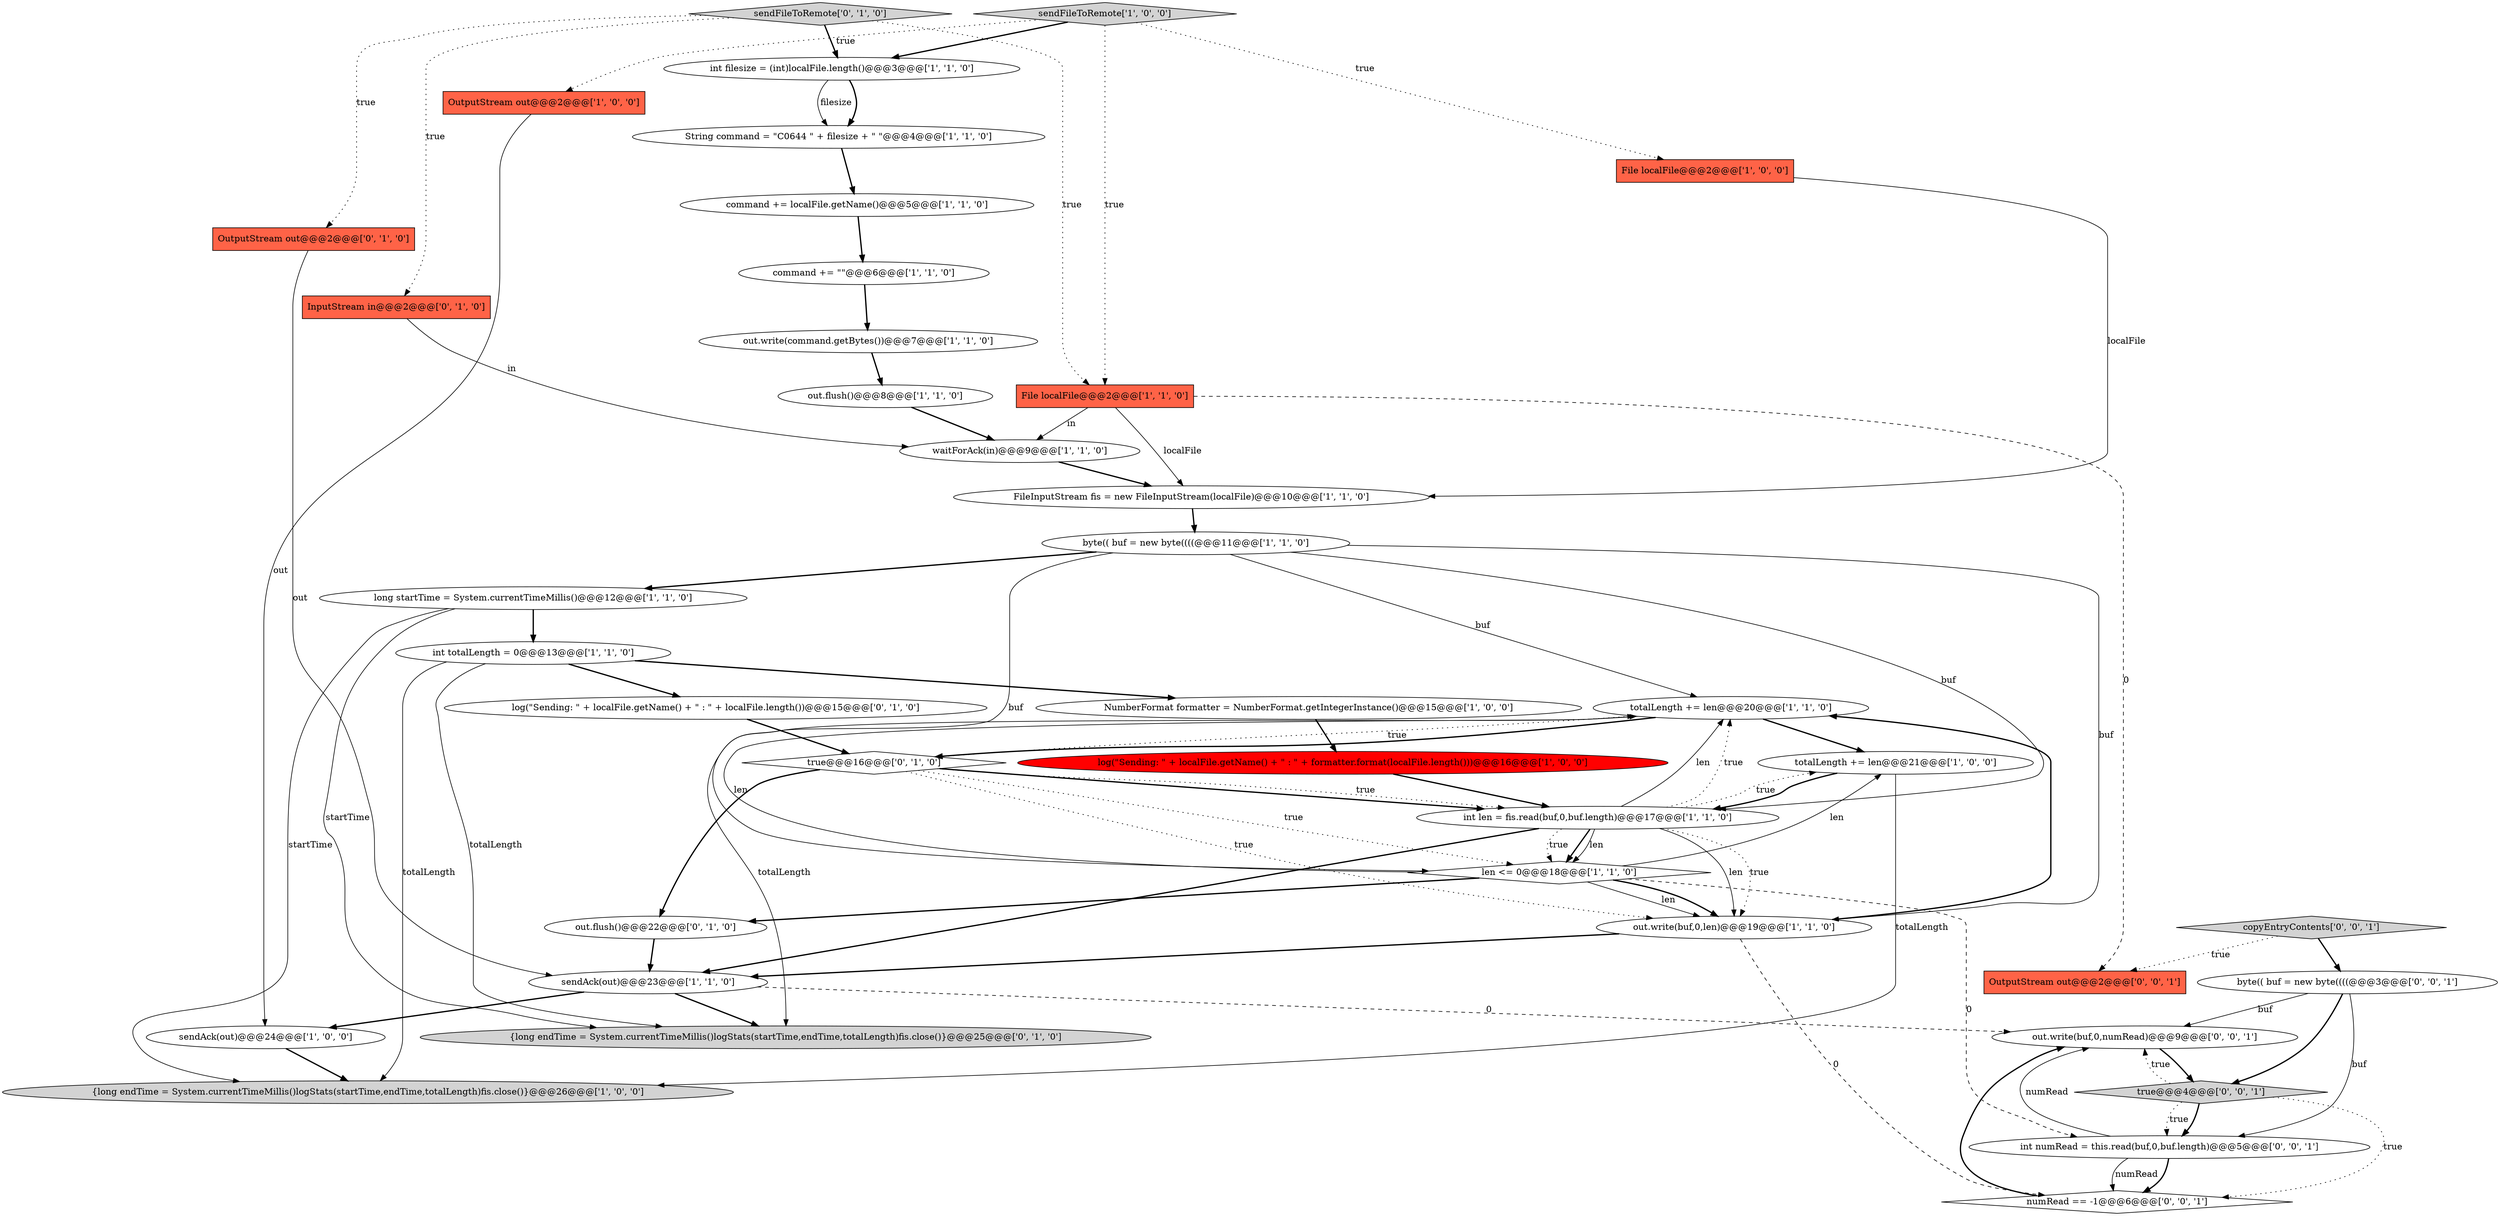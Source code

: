 digraph {
14 [style = filled, label = "totalLength += len@@@20@@@['1', '1', '0']", fillcolor = white, shape = ellipse image = "AAA0AAABBB1BBB"];
36 [style = filled, label = "numRead == -1@@@6@@@['0', '0', '1']", fillcolor = white, shape = diamond image = "AAA0AAABBB3BBB"];
15 [style = filled, label = "out.write(command.getBytes())@@@7@@@['1', '1', '0']", fillcolor = white, shape = ellipse image = "AAA0AAABBB1BBB"];
27 [style = filled, label = "OutputStream out@@@2@@@['0', '1', '0']", fillcolor = tomato, shape = box image = "AAA0AAABBB2BBB"];
10 [style = filled, label = "FileInputStream fis = new FileInputStream(localFile)@@@10@@@['1', '1', '0']", fillcolor = white, shape = ellipse image = "AAA0AAABBB1BBB"];
26 [style = filled, label = "{long endTime = System.currentTimeMillis()logStats(startTime,endTime,totalLength)fis.close()}@@@25@@@['0', '1', '0']", fillcolor = lightgray, shape = ellipse image = "AAA0AAABBB2BBB"];
21 [style = filled, label = "out.write(buf,0,len)@@@19@@@['1', '1', '0']", fillcolor = white, shape = ellipse image = "AAA0AAABBB1BBB"];
5 [style = filled, label = "sendAck(out)@@@24@@@['1', '0', '0']", fillcolor = white, shape = ellipse image = "AAA0AAABBB1BBB"];
9 [style = filled, label = "int len = fis.read(buf,0,buf.length)@@@17@@@['1', '1', '0']", fillcolor = white, shape = ellipse image = "AAA0AAABBB1BBB"];
2 [style = filled, label = "File localFile@@@2@@@['1', '0', '0']", fillcolor = tomato, shape = box image = "AAA0AAABBB1BBB"];
0 [style = filled, label = "OutputStream out@@@2@@@['1', '0', '0']", fillcolor = tomato, shape = box image = "AAA0AAABBB1BBB"];
11 [style = filled, label = "String command = \"C0644 \" + filesize + \" \"@@@4@@@['1', '1', '0']", fillcolor = white, shape = ellipse image = "AAA0AAABBB1BBB"];
13 [style = filled, label = "command += \"\"@@@6@@@['1', '1', '0']", fillcolor = white, shape = ellipse image = "AAA0AAABBB1BBB"];
32 [style = filled, label = "out.write(buf,0,numRead)@@@9@@@['0', '0', '1']", fillcolor = white, shape = ellipse image = "AAA0AAABBB3BBB"];
37 [style = filled, label = "byte(( buf = new byte((((@@@3@@@['0', '0', '1']", fillcolor = white, shape = ellipse image = "AAA0AAABBB3BBB"];
23 [style = filled, label = "waitForAck(in)@@@9@@@['1', '1', '0']", fillcolor = white, shape = ellipse image = "AAA0AAABBB1BBB"];
38 [style = filled, label = "OutputStream out@@@2@@@['0', '0', '1']", fillcolor = tomato, shape = box image = "AAA0AAABBB3BBB"];
35 [style = filled, label = "copyEntryContents['0', '0', '1']", fillcolor = lightgray, shape = diamond image = "AAA0AAABBB3BBB"];
3 [style = filled, label = "len <= 0@@@18@@@['1', '1', '0']", fillcolor = white, shape = diamond image = "AAA0AAABBB1BBB"];
12 [style = filled, label = "totalLength += len@@@21@@@['1', '0', '0']", fillcolor = white, shape = ellipse image = "AAA0AAABBB1BBB"];
22 [style = filled, label = "long startTime = System.currentTimeMillis()@@@12@@@['1', '1', '0']", fillcolor = white, shape = ellipse image = "AAA0AAABBB1BBB"];
19 [style = filled, label = "File localFile@@@2@@@['1', '1', '0']", fillcolor = tomato, shape = box image = "AAA0AAABBB1BBB"];
7 [style = filled, label = "sendAck(out)@@@23@@@['1', '1', '0']", fillcolor = white, shape = ellipse image = "AAA0AAABBB1BBB"];
4 [style = filled, label = "out.flush()@@@8@@@['1', '1', '0']", fillcolor = white, shape = ellipse image = "AAA0AAABBB1BBB"];
16 [style = filled, label = "byte(( buf = new byte((((@@@11@@@['1', '1', '0']", fillcolor = white, shape = ellipse image = "AAA0AAABBB1BBB"];
17 [style = filled, label = "{long endTime = System.currentTimeMillis()logStats(startTime,endTime,totalLength)fis.close()}@@@26@@@['1', '0', '0']", fillcolor = lightgray, shape = ellipse image = "AAA0AAABBB1BBB"];
31 [style = filled, label = "true@@@16@@@['0', '1', '0']", fillcolor = white, shape = diamond image = "AAA0AAABBB2BBB"];
34 [style = filled, label = "true@@@4@@@['0', '0', '1']", fillcolor = lightgray, shape = diamond image = "AAA0AAABBB3BBB"];
28 [style = filled, label = "InputStream in@@@2@@@['0', '1', '0']", fillcolor = tomato, shape = box image = "AAA0AAABBB2BBB"];
24 [style = filled, label = "log(\"Sending: \" + localFile.getName() + \" : \" + formatter.format(localFile.length()))@@@16@@@['1', '0', '0']", fillcolor = red, shape = ellipse image = "AAA1AAABBB1BBB"];
25 [style = filled, label = "log(\"Sending: \" + localFile.getName() + \" : \" + localFile.length())@@@15@@@['0', '1', '0']", fillcolor = white, shape = ellipse image = "AAA0AAABBB2BBB"];
33 [style = filled, label = "int numRead = this.read(buf,0,buf.length)@@@5@@@['0', '0', '1']", fillcolor = white, shape = ellipse image = "AAA0AAABBB3BBB"];
6 [style = filled, label = "NumberFormat formatter = NumberFormat.getIntegerInstance()@@@15@@@['1', '0', '0']", fillcolor = white, shape = ellipse image = "AAA0AAABBB1BBB"];
20 [style = filled, label = "command += localFile.getName()@@@5@@@['1', '1', '0']", fillcolor = white, shape = ellipse image = "AAA0AAABBB1BBB"];
29 [style = filled, label = "out.flush()@@@22@@@['0', '1', '0']", fillcolor = white, shape = ellipse image = "AAA0AAABBB2BBB"];
30 [style = filled, label = "sendFileToRemote['0', '1', '0']", fillcolor = lightgray, shape = diamond image = "AAA0AAABBB2BBB"];
8 [style = filled, label = "sendFileToRemote['1', '0', '0']", fillcolor = lightgray, shape = diamond image = "AAA0AAABBB1BBB"];
1 [style = filled, label = "int filesize = (int)localFile.length()@@@3@@@['1', '1', '0']", fillcolor = white, shape = ellipse image = "AAA0AAABBB1BBB"];
18 [style = filled, label = "int totalLength = 0@@@13@@@['1', '1', '0']", fillcolor = white, shape = ellipse image = "AAA0AAABBB1BBB"];
9->12 [style = dotted, label="true"];
33->32 [style = solid, label="numRead"];
31->9 [style = bold, label=""];
32->34 [style = bold, label=""];
9->7 [style = bold, label=""];
12->9 [style = bold, label=""];
9->3 [style = solid, label="len"];
25->31 [style = bold, label=""];
7->26 [style = bold, label=""];
8->1 [style = bold, label=""];
31->21 [style = dotted, label="true"];
16->3 [style = solid, label="buf"];
19->38 [style = dashed, label="0"];
35->37 [style = bold, label=""];
9->21 [style = solid, label="len"];
8->0 [style = dotted, label="true"];
31->3 [style = dotted, label="true"];
31->9 [style = dotted, label="true"];
3->33 [style = dashed, label="0"];
34->33 [style = bold, label=""];
30->19 [style = dotted, label="true"];
35->38 [style = dotted, label="true"];
31->29 [style = bold, label=""];
9->21 [style = dotted, label="true"];
5->17 [style = bold, label=""];
31->14 [style = dotted, label="true"];
21->36 [style = dashed, label="0"];
16->14 [style = solid, label="buf"];
1->11 [style = bold, label=""];
37->33 [style = solid, label="buf"];
7->5 [style = bold, label=""];
22->18 [style = bold, label=""];
18->26 [style = solid, label="totalLength"];
27->7 [style = solid, label="out"];
33->36 [style = bold, label=""];
18->25 [style = bold, label=""];
18->17 [style = solid, label="totalLength"];
23->10 [style = bold, label=""];
21->7 [style = bold, label=""];
13->15 [style = bold, label=""];
30->28 [style = dotted, label="true"];
12->17 [style = solid, label="totalLength"];
0->5 [style = solid, label="out"];
3->29 [style = bold, label=""];
9->3 [style = dotted, label="true"];
4->23 [style = bold, label=""];
8->19 [style = dotted, label="true"];
14->26 [style = solid, label="totalLength"];
3->21 [style = solid, label="len"];
33->36 [style = solid, label="numRead"];
20->13 [style = bold, label=""];
8->2 [style = dotted, label="true"];
34->36 [style = dotted, label="true"];
6->24 [style = bold, label=""];
3->14 [style = solid, label="len"];
37->32 [style = solid, label="buf"];
19->10 [style = solid, label="localFile"];
19->23 [style = solid, label="in"];
10->16 [style = bold, label=""];
18->6 [style = bold, label=""];
14->31 [style = bold, label=""];
34->33 [style = dotted, label="true"];
9->3 [style = bold, label=""];
7->32 [style = dashed, label="0"];
3->21 [style = bold, label=""];
24->9 [style = bold, label=""];
21->14 [style = bold, label=""];
34->32 [style = dotted, label="true"];
11->20 [style = bold, label=""];
3->12 [style = solid, label="len"];
30->1 [style = bold, label=""];
30->27 [style = dotted, label="true"];
36->32 [style = bold, label=""];
1->11 [style = solid, label="filesize"];
22->26 [style = solid, label="startTime"];
2->10 [style = solid, label="localFile"];
16->22 [style = bold, label=""];
9->14 [style = dotted, label="true"];
16->9 [style = solid, label="buf"];
9->14 [style = solid, label="len"];
16->21 [style = solid, label="buf"];
37->34 [style = bold, label=""];
14->12 [style = bold, label=""];
15->4 [style = bold, label=""];
29->7 [style = bold, label=""];
22->17 [style = solid, label="startTime"];
28->23 [style = solid, label="in"];
}
